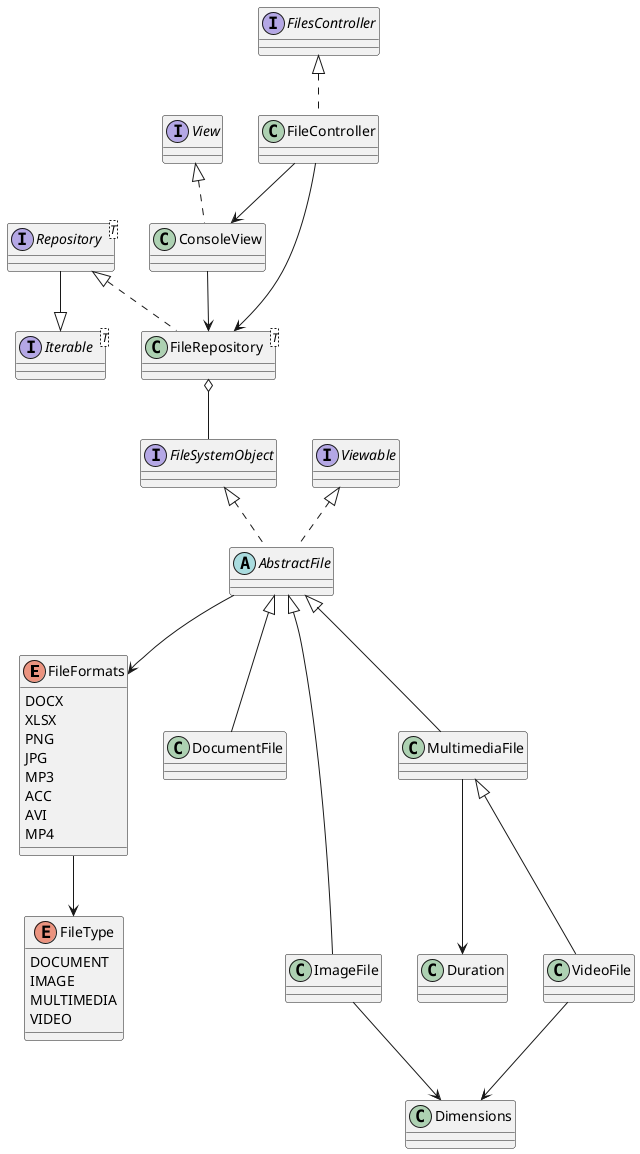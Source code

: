 @startuml
enum FileFormats {
    DOCX
    XLSX
    PNG
    JPG
    MP3
    ACC
    AVI
    MP4
}

enum FileType {
    DOCUMENT
    IMAGE
    MULTIMEDIA
    VIDEO
}

FileFormats-->FileType

interface FileSystemObject

interface Viewable

interface FilesController

interface Iterable<T>

interface Repository<T>

Repository --|>Iterable

interface View

abstract class AbstractFile implements FileSystemObject, Viewable
AbstractFile-->FileFormats

class DocumentFile extends AbstractFile

class ImageFile extends AbstractFile
ImageFile-->Dimensions

class MultimediaFile extends AbstractFile
MultimediaFile-->Duration

class VideoFile extends MultimediaFile
VideoFile-->Dimensions

class Dimensions
class Duration

class FileRepository<T> implements Repository
FileRepository o--FileSystemObject

class ConsoleView implements View
ConsoleView-->FileRepository

class FileController implements FilesController
FileController-->FileRepository
FileController-->ConsoleView


@enduml